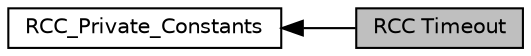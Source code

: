 digraph "RCC Timeout"
{
  edge [fontname="Helvetica",fontsize="10",labelfontname="Helvetica",labelfontsize="10"];
  node [fontname="Helvetica",fontsize="10",shape=box];
  rankdir=LR;
  Node1 [label="RCC Timeout",height=0.2,width=0.4,color="black", fillcolor="grey75", style="filled", fontcolor="black",tooltip=" "];
  Node2 [label="RCC_Private_Constants",height=0.2,width=0.4,color="black", fillcolor="white", style="filled",URL="$group___r_c_c___private___constants.html",tooltip=" "];
  Node2->Node1 [shape=plaintext, dir="back", style="solid"];
}
